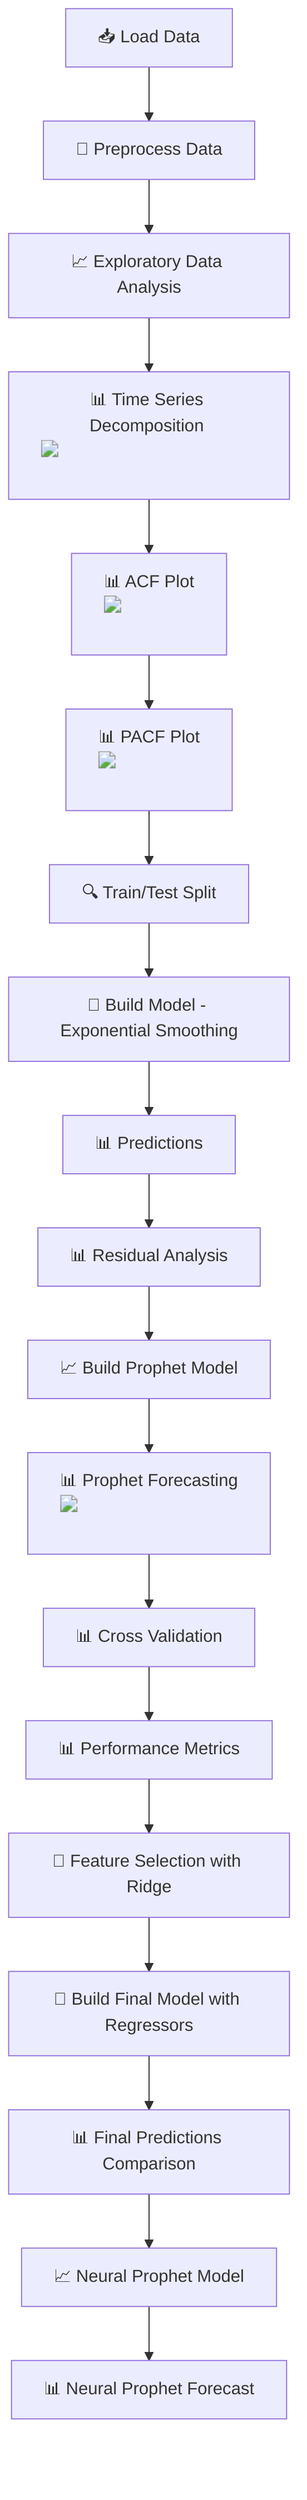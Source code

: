 graph TD;
    A["📥 Load Data"] --> B["🔄 Preprocess Data"];
    B --> C["📈 Exploratory Data Analysis"];
    C --> D["📊 Time Series Decomposition <img src='dummy_plots/lineplot_template.svg'/> <br/>"];
    D --> E["📊 ACF Plot <img src='dummy_plots/scatter_plot_template.svg'/> <br/>"];
    E --> F["📊 PACF Plot <img src='dummy_plots/scatter_plot_template.svg'/> <br/>"];
    F --> G["🔍 Train/Test Split"];
    G --> H["🧠 Build Model - Exponential Smoothing"];
    H --> I["📊 Predictions"];
    I --> J["📊 Residual Analysis"];
    J --> K["📈 Build Prophet Model"];
    K --> L["📊 Prophet Forecasting <img src='dummy_plots/lineplot_template.svg'/> <br/>"];
    L --> M["📊 Cross Validation"];
    M --> N["📊 Performance Metrics"];
    N --> O["🧠 Feature Selection with Ridge"];
    O --> P["🧠 Build Final Model with Regressors"];
    P --> Q["📊 Final Predictions Comparison"];
    Q --> R["📈 Neural Prophet Model"];
    R --> S["📊 Neural Prophet Forecast"];